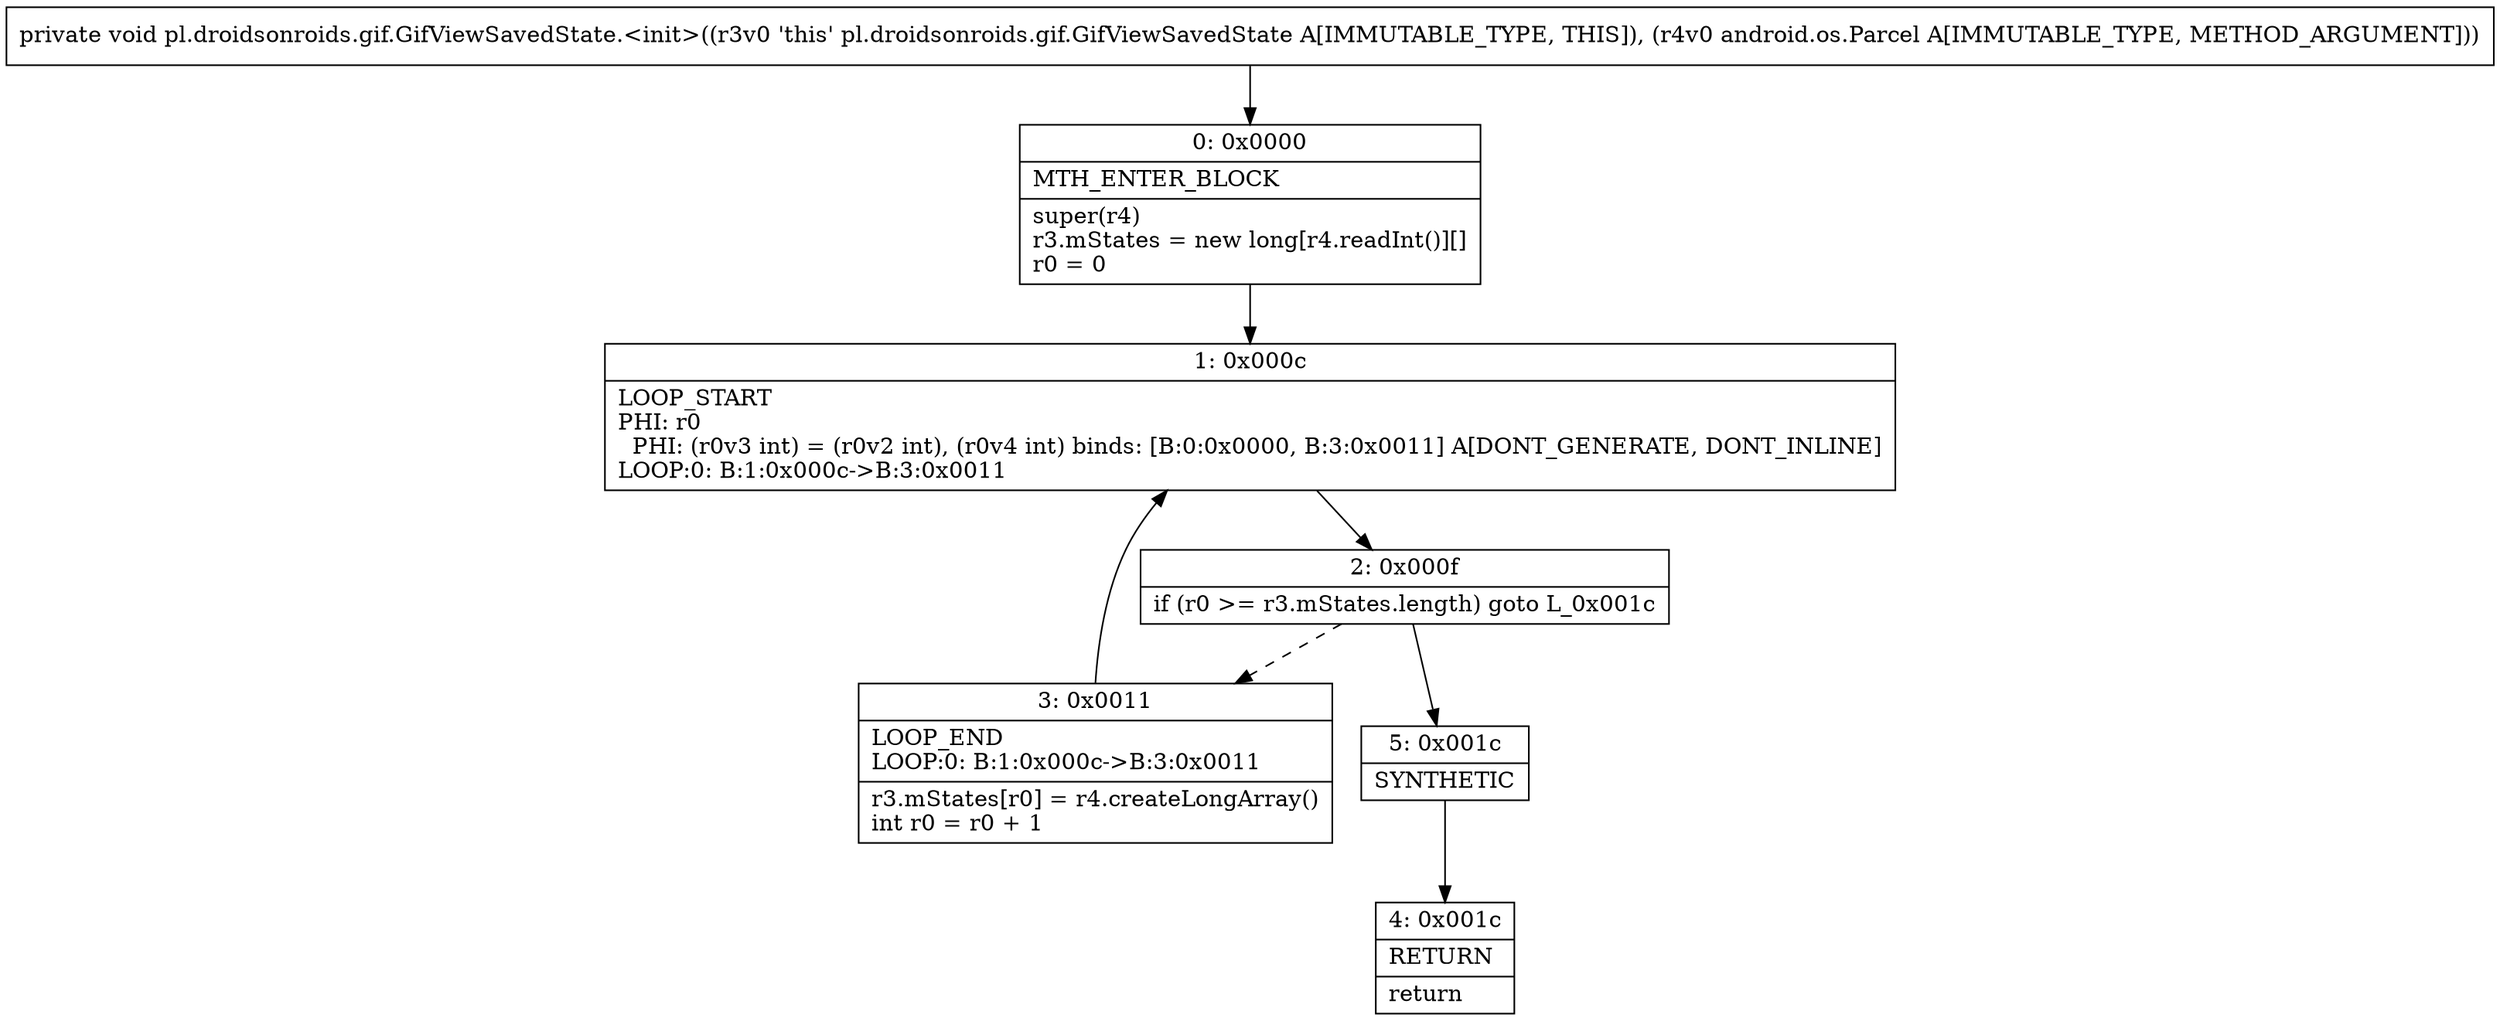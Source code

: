 digraph "CFG forpl.droidsonroids.gif.GifViewSavedState.\<init\>(Landroid\/os\/Parcel;)V" {
Node_0 [shape=record,label="{0\:\ 0x0000|MTH_ENTER_BLOCK\l|super(r4)\lr3.mStates = new long[r4.readInt()][]\lr0 = 0\l}"];
Node_1 [shape=record,label="{1\:\ 0x000c|LOOP_START\lPHI: r0 \l  PHI: (r0v3 int) = (r0v2 int), (r0v4 int) binds: [B:0:0x0000, B:3:0x0011] A[DONT_GENERATE, DONT_INLINE]\lLOOP:0: B:1:0x000c\-\>B:3:0x0011\l}"];
Node_2 [shape=record,label="{2\:\ 0x000f|if (r0 \>= r3.mStates.length) goto L_0x001c\l}"];
Node_3 [shape=record,label="{3\:\ 0x0011|LOOP_END\lLOOP:0: B:1:0x000c\-\>B:3:0x0011\l|r3.mStates[r0] = r4.createLongArray()\lint r0 = r0 + 1\l}"];
Node_4 [shape=record,label="{4\:\ 0x001c|RETURN\l|return\l}"];
Node_5 [shape=record,label="{5\:\ 0x001c|SYNTHETIC\l}"];
MethodNode[shape=record,label="{private void pl.droidsonroids.gif.GifViewSavedState.\<init\>((r3v0 'this' pl.droidsonroids.gif.GifViewSavedState A[IMMUTABLE_TYPE, THIS]), (r4v0 android.os.Parcel A[IMMUTABLE_TYPE, METHOD_ARGUMENT])) }"];
MethodNode -> Node_0;
Node_0 -> Node_1;
Node_1 -> Node_2;
Node_2 -> Node_3[style=dashed];
Node_2 -> Node_5;
Node_3 -> Node_1;
Node_5 -> Node_4;
}

